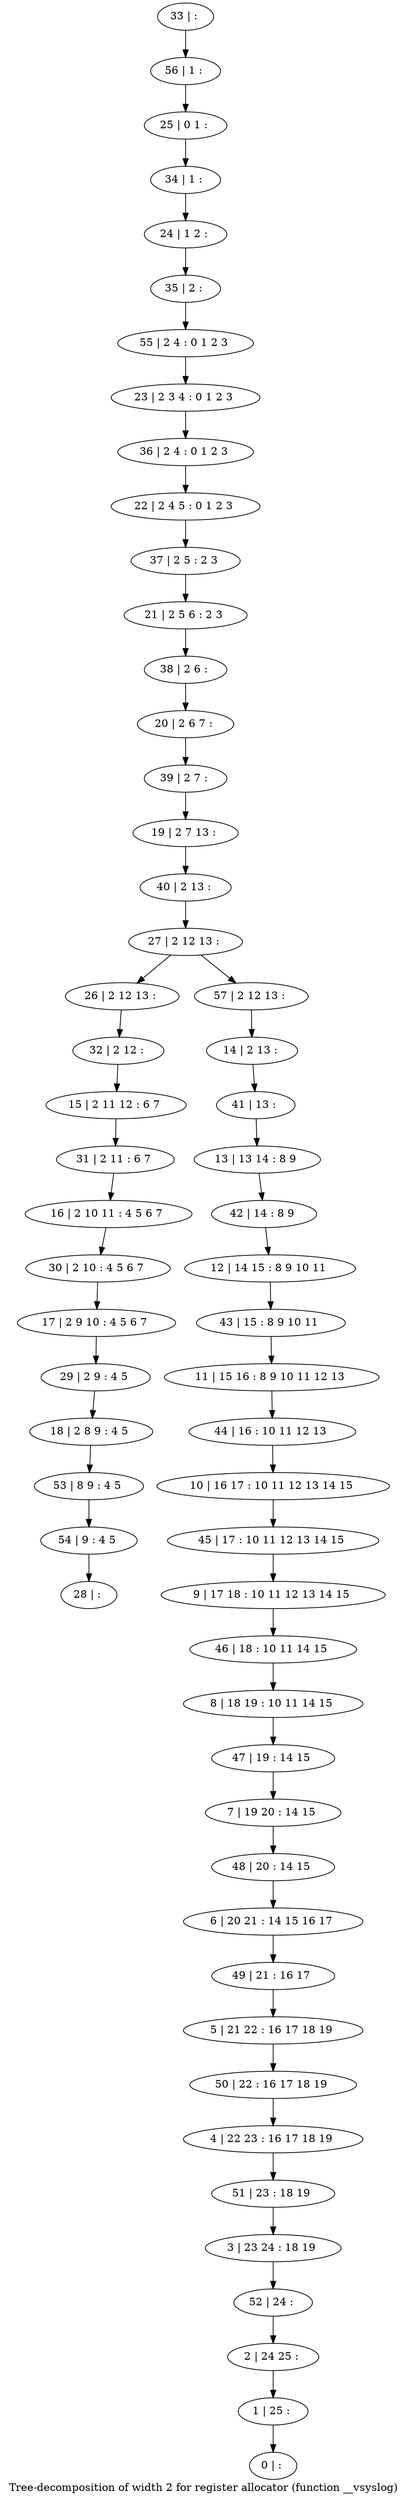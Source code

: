 digraph G {
graph [label="Tree-decomposition of width 2 for register allocator (function __vsyslog)"]
0[label="0 | : "];
1[label="1 | 25 : "];
2[label="2 | 24 25 : "];
3[label="3 | 23 24 : 18 19 "];
4[label="4 | 22 23 : 16 17 18 19 "];
5[label="5 | 21 22 : 16 17 18 19 "];
6[label="6 | 20 21 : 14 15 16 17 "];
7[label="7 | 19 20 : 14 15 "];
8[label="8 | 18 19 : 10 11 14 15 "];
9[label="9 | 17 18 : 10 11 12 13 14 15 "];
10[label="10 | 16 17 : 10 11 12 13 14 15 "];
11[label="11 | 15 16 : 8 9 10 11 12 13 "];
12[label="12 | 14 15 : 8 9 10 11 "];
13[label="13 | 13 14 : 8 9 "];
14[label="14 | 2 13 : "];
15[label="15 | 2 11 12 : 6 7 "];
16[label="16 | 2 10 11 : 4 5 6 7 "];
17[label="17 | 2 9 10 : 4 5 6 7 "];
18[label="18 | 2 8 9 : 4 5 "];
19[label="19 | 2 7 13 : "];
20[label="20 | 2 6 7 : "];
21[label="21 | 2 5 6 : 2 3 "];
22[label="22 | 2 4 5 : 0 1 2 3 "];
23[label="23 | 2 3 4 : 0 1 2 3 "];
24[label="24 | 1 2 : "];
25[label="25 | 0 1 : "];
26[label="26 | 2 12 13 : "];
27[label="27 | 2 12 13 : "];
28[label="28 | : "];
29[label="29 | 2 9 : 4 5 "];
30[label="30 | 2 10 : 4 5 6 7 "];
31[label="31 | 2 11 : 6 7 "];
32[label="32 | 2 12 : "];
33[label="33 | : "];
34[label="34 | 1 : "];
35[label="35 | 2 : "];
36[label="36 | 2 4 : 0 1 2 3 "];
37[label="37 | 2 5 : 2 3 "];
38[label="38 | 2 6 : "];
39[label="39 | 2 7 : "];
40[label="40 | 2 13 : "];
41[label="41 | 13 : "];
42[label="42 | 14 : 8 9 "];
43[label="43 | 15 : 8 9 10 11 "];
44[label="44 | 16 : 10 11 12 13 "];
45[label="45 | 17 : 10 11 12 13 14 15 "];
46[label="46 | 18 : 10 11 14 15 "];
47[label="47 | 19 : 14 15 "];
48[label="48 | 20 : 14 15 "];
49[label="49 | 21 : 16 17 "];
50[label="50 | 22 : 16 17 18 19 "];
51[label="51 | 23 : 18 19 "];
52[label="52 | 24 : "];
53[label="53 | 8 9 : 4 5 "];
54[label="54 | 9 : 4 5 "];
55[label="55 | 2 4 : 0 1 2 3 "];
56[label="56 | 1 : "];
57[label="57 | 2 12 13 : "];
29->18 ;
17->29 ;
30->17 ;
16->30 ;
31->16 ;
15->31 ;
32->15 ;
26->32 ;
18->53 ;
54->28 ;
53->54 ;
33->56 ;
56->25 ;
25->34 ;
34->24 ;
24->35 ;
35->55 ;
55->23 ;
23->36 ;
36->22 ;
22->37 ;
37->21 ;
21->38 ;
38->20 ;
20->39 ;
39->19 ;
19->40 ;
40->27 ;
14->41 ;
41->13 ;
13->42 ;
42->12 ;
12->43 ;
43->11 ;
11->44 ;
44->10 ;
10->45 ;
45->9 ;
9->46 ;
46->8 ;
8->47 ;
47->7 ;
7->48 ;
48->6 ;
6->49 ;
49->5 ;
5->50 ;
50->4 ;
4->51 ;
51->3 ;
3->52 ;
52->2 ;
2->1 ;
1->0 ;
57->14 ;
27->26 ;
27->57 ;
}
